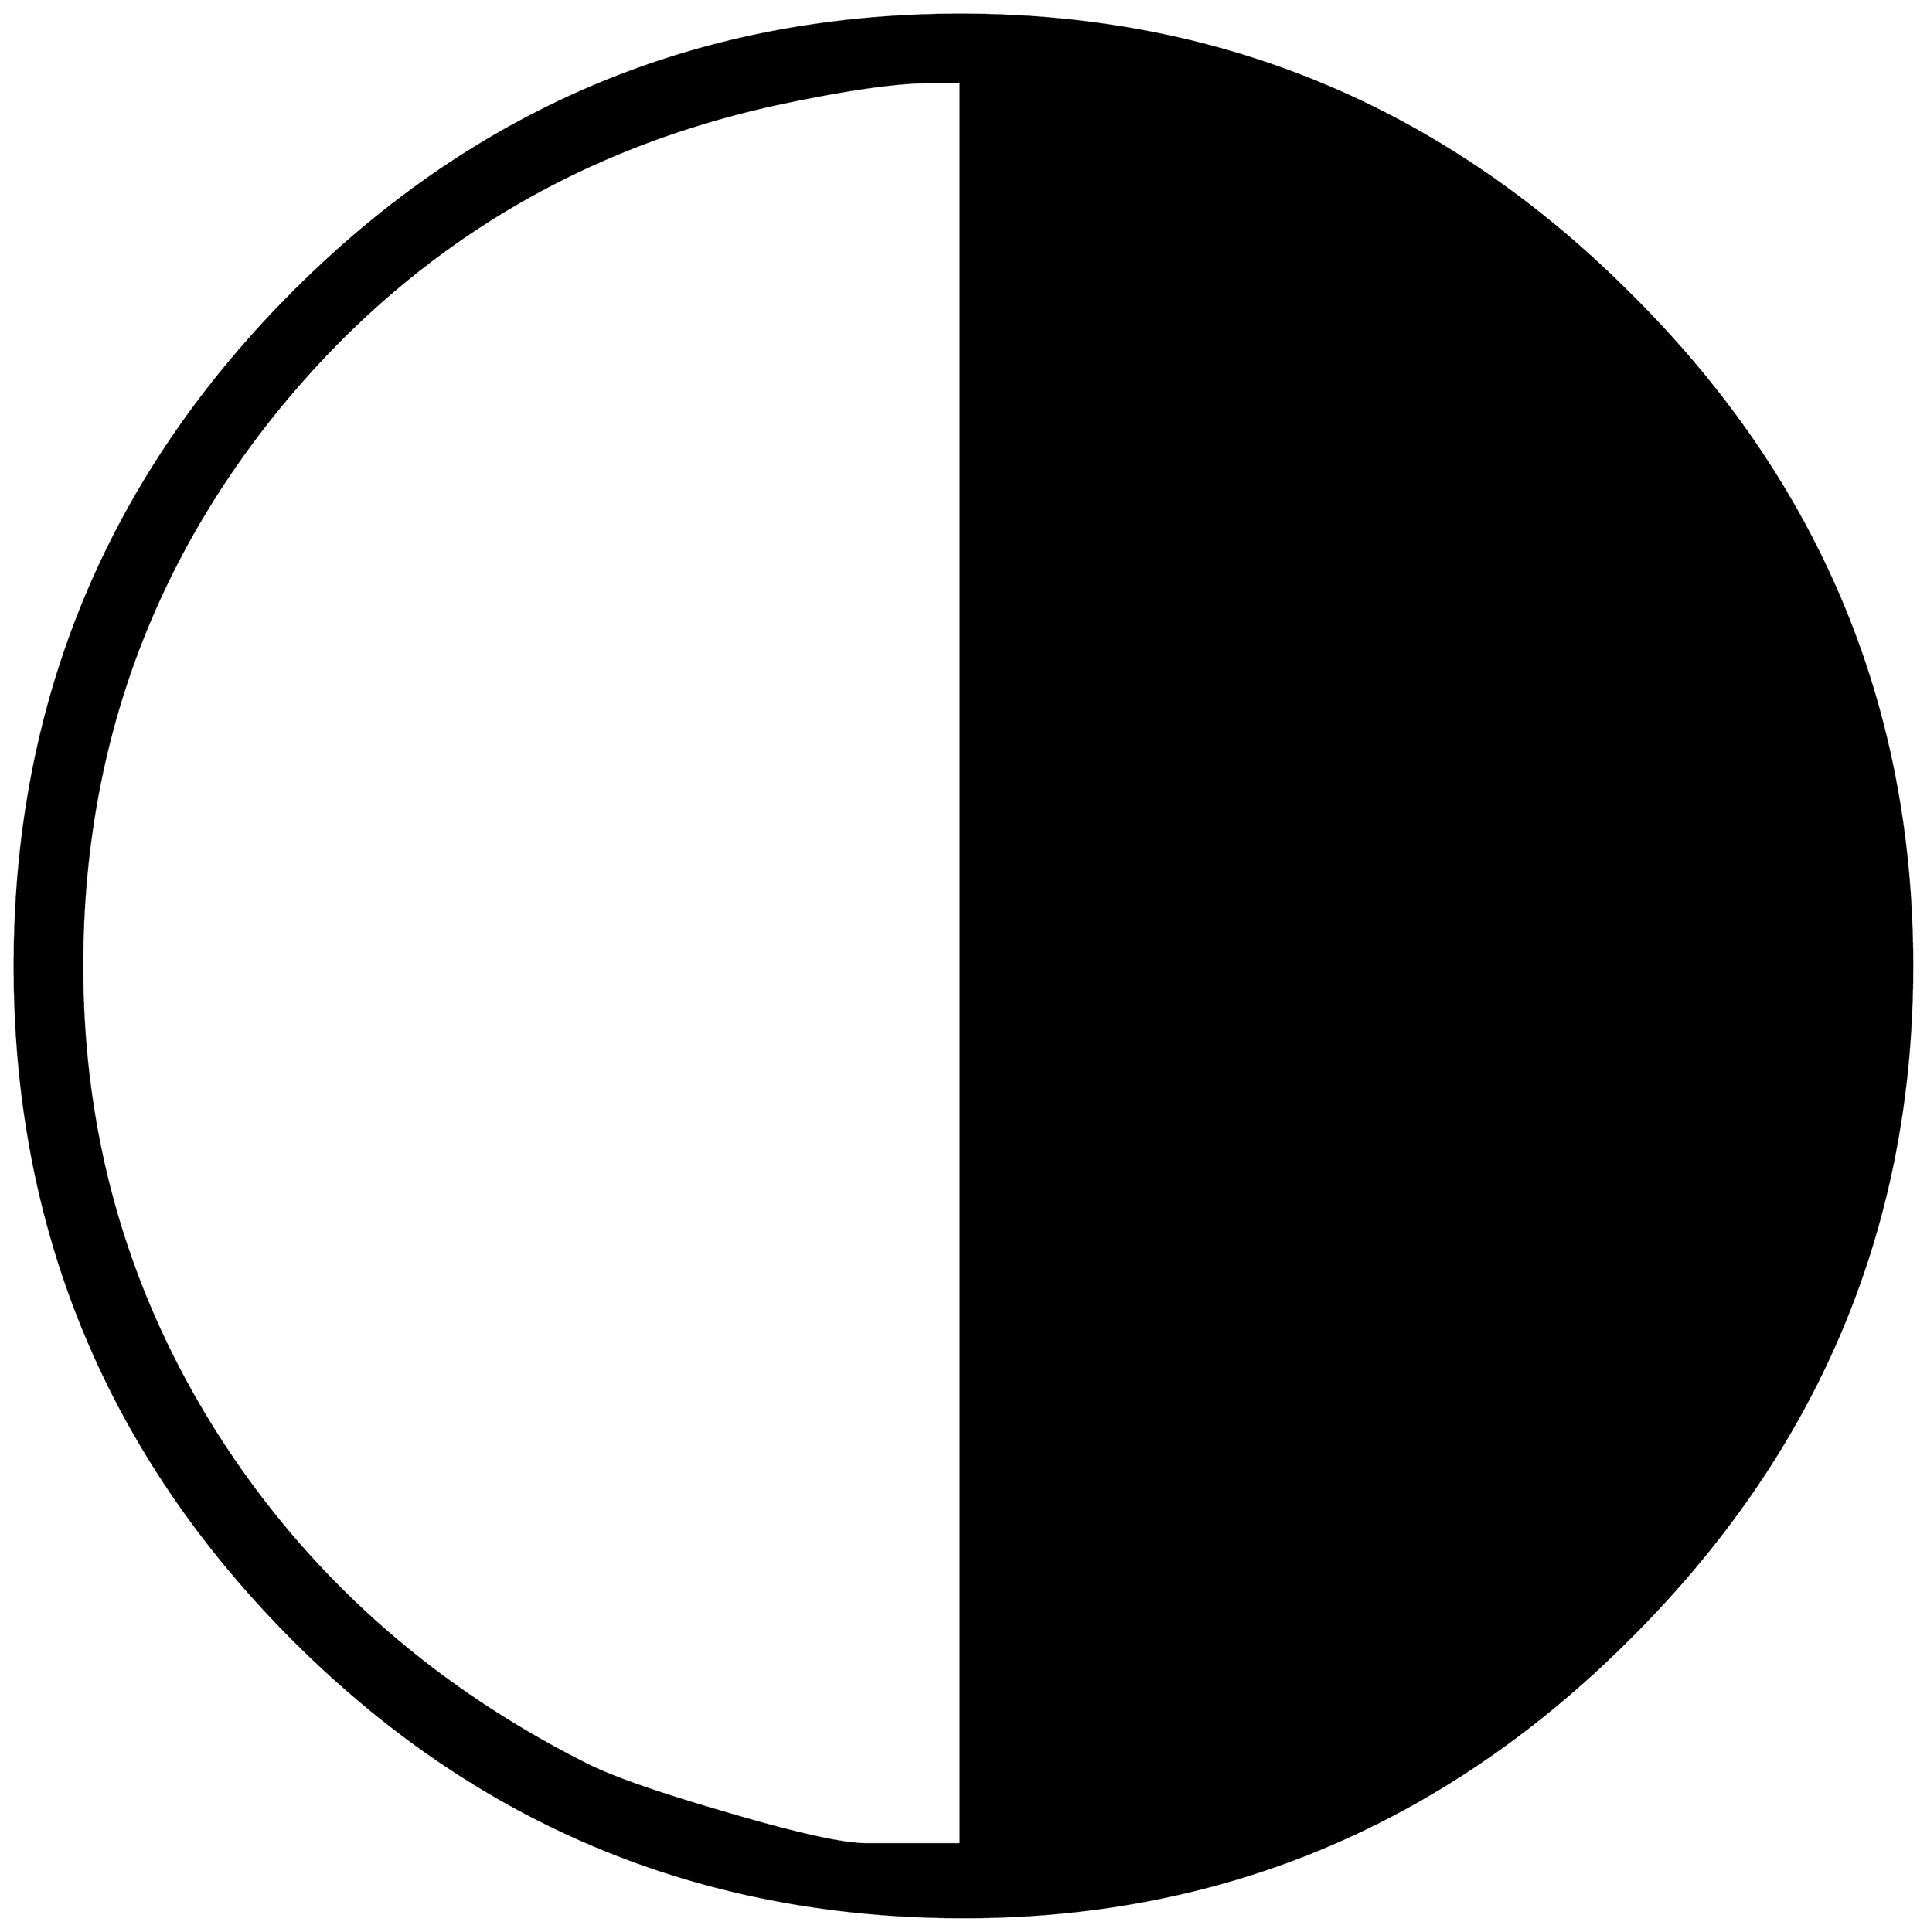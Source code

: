 


\begin{tikzpicture}[y=0.80pt, x=0.80pt, yscale=-1.0, xscale=1.0, inner sep=0pt, outer sep=0pt]
\begin{scope}[shift={(100.0,1727.0)},nonzero rule]
  \path[draw=.,fill=.,line width=1.600pt] (1825.0,-603.0) ..
    controls (1825.0,-365.0) and (1739.333,-160.0) ..
    (1568.0,12.0) .. controls (1396.667,184.667) and (1192.0,271.0)
    .. (954.0,271.0) .. controls (712.667,271.0) and (507.0,185.667)
    .. (337.0,15.0) .. controls (167.0,-155.667) and (82.0,-361.667)
    .. (82.0,-603.0) .. controls (82.0,-843.667) and
    (166.667,-1049.333) .. (336.0,-1220.0) .. controls
    (506.0,-1391.333) and (711.0,-1477.0) .. (951.0,-1477.0) ..
    controls (1190.333,-1477.0) and (1395.667,-1391.0) ..
    (1567.0,-1219.0) .. controls (1739.0,-1047.667) and
    (1825.0,-842.333) .. (1825.0,-603.0) -- cycle(951.0,204.0) --
    (951.0,-1415.0) -- (921.0,-1415.0) .. controls
    (893.0,-1415.0) and (850.0,-1409.0) .. (792.0,-1397.0) ..
    controls (602.0,-1357.667) and (446.333,-1264.0) ..
    (325.0,-1116.0) .. controls (204.333,-968.0) and
    (144.0,-797.0) .. (144.0,-603.0) .. controls (144.0,-445.667)
    and (185.333,-302.0) .. (268.0,-172.0) .. controls
    (350.667,-42.667) and (463.333,58.0) .. (606.0,130.0) .. controls
    (629.333,142.0) and (672.0,157.0) .. (734.0,175.0) .. controls
    (799.333,194.333) and (842.667,204.0) .. (864.0,204.0) --
    (951.0,204.0) -- cycle;
\end{scope}

\end{tikzpicture}

